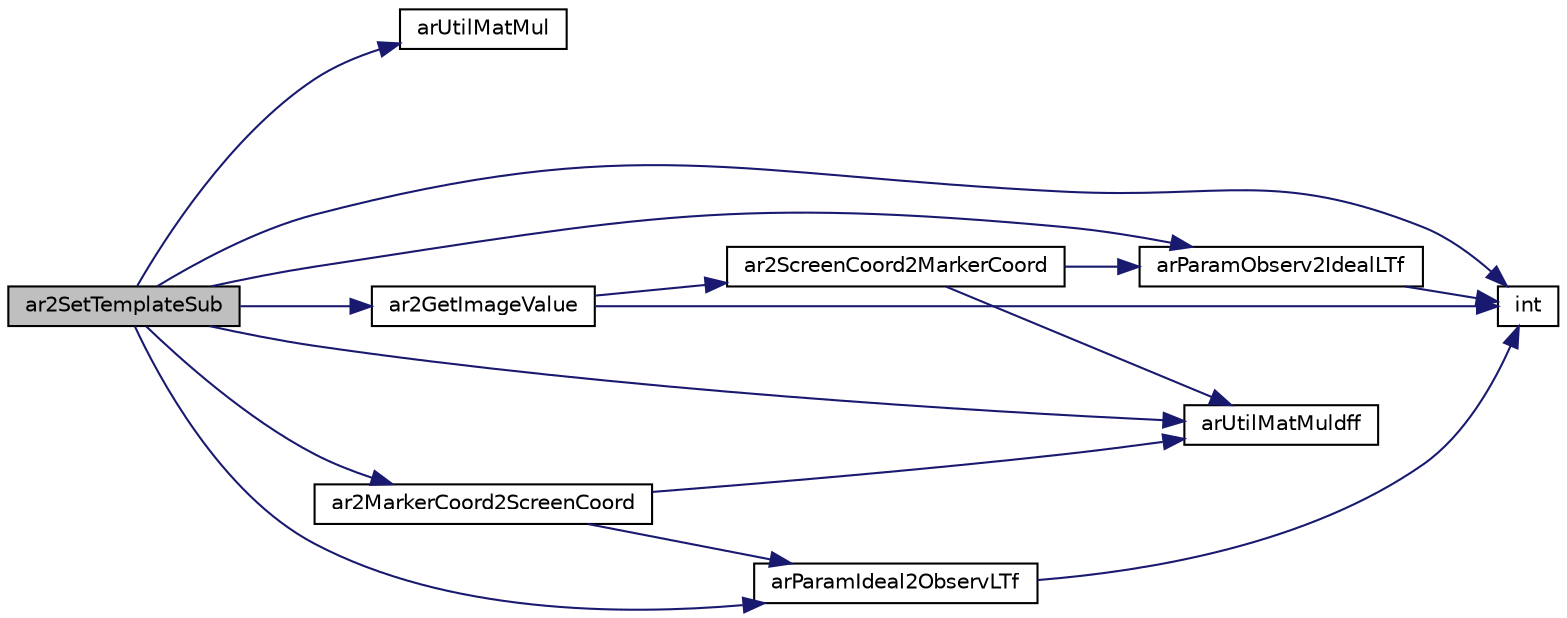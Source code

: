 digraph "ar2SetTemplateSub"
{
 // INTERACTIVE_SVG=YES
  edge [fontname="Helvetica",fontsize="10",labelfontname="Helvetica",labelfontsize="10"];
  node [fontname="Helvetica",fontsize="10",shape=record];
  rankdir="LR";
  Node1 [label="ar2SetTemplateSub",height=0.2,width=0.4,color="black", fillcolor="grey75", style="filled", fontcolor="black"];
  Node1 -> Node2 [color="midnightblue",fontsize="10",style="solid",fontname="Helvetica"];
  Node2 [label="arUtilMatMul",height=0.2,width=0.4,color="black", fillcolor="white", style="filled",URL="$ar_util_8c.html#ae28eeba3e16224a7d77b46bd34b8f4fe"];
  Node1 -> Node3 [color="midnightblue",fontsize="10",style="solid",fontname="Helvetica"];
  Node3 [label="arUtilMatMuldff",height=0.2,width=0.4,color="black", fillcolor="white", style="filled",URL="$ar_util_8c.html#a6233399e2a35a97e62b18e41c3cbc204"];
  Node1 -> Node4 [color="midnightblue",fontsize="10",style="solid",fontname="Helvetica"];
  Node4 [label="ar2MarkerCoord2ScreenCoord",height=0.2,width=0.4,color="black", fillcolor="white", style="filled",URL="$coord_8c.html#a63f7458dc5beff31362a6c1520e65b60"];
  Node4 -> Node3 [color="midnightblue",fontsize="10",style="solid",fontname="Helvetica"];
  Node4 -> Node5 [color="midnightblue",fontsize="10",style="solid",fontname="Helvetica"];
  Node5 [label="arParamIdeal2ObservLTf",height=0.2,width=0.4,color="black", fillcolor="white", style="filled",URL="$param_8h.html#ad0cfff6a5b72b8a6cf4dd06c72d69448",tooltip="Use a lookup-table camera parameter to convert idealised (zero-distortion) window coordinates to obse..."];
  Node5 -> Node6 [color="midnightblue",fontsize="10",style="solid",fontname="Helvetica"];
  Node6 [label="int",height=0.2,width=0.4,color="black", fillcolor="white", style="filled",URL="$ioapi_8h.html#ae6fba972269dd045c8bb54bb5f6ead83"];
  Node1 -> Node5 [color="midnightblue",fontsize="10",style="solid",fontname="Helvetica"];
  Node1 -> Node6 [color="midnightblue",fontsize="10",style="solid",fontname="Helvetica"];
  Node1 -> Node7 [color="midnightblue",fontsize="10",style="solid",fontname="Helvetica"];
  Node7 [label="arParamObserv2IdealLTf",height=0.2,width=0.4,color="black", fillcolor="white", style="filled",URL="$param_8h.html#a7145069f057810d3b0a5a944060bdace",tooltip="Use a lookup-table camera parameter to convert observed (distorted) window coordinates to idealised (..."];
  Node7 -> Node6 [color="midnightblue",fontsize="10",style="solid",fontname="Helvetica"];
  Node1 -> Node8 [color="midnightblue",fontsize="10",style="solid",fontname="Helvetica"];
  Node8 [label="ar2GetImageValue",height=0.2,width=0.4,color="black", fillcolor="white", style="filled",URL="$coord_8c.html#ab8cc03a3eebeaf4bfc49b1ee3c146b4f"];
  Node8 -> Node9 [color="midnightblue",fontsize="10",style="solid",fontname="Helvetica"];
  Node9 [label="ar2ScreenCoord2MarkerCoord",height=0.2,width=0.4,color="black", fillcolor="white", style="filled",URL="$coord_8c.html#a5baabf3b8320ed39189b4e1143395d56"];
  Node9 -> Node7 [color="midnightblue",fontsize="10",style="solid",fontname="Helvetica"];
  Node9 -> Node3 [color="midnightblue",fontsize="10",style="solid",fontname="Helvetica"];
  Node8 -> Node6 [color="midnightblue",fontsize="10",style="solid",fontname="Helvetica"];
}
